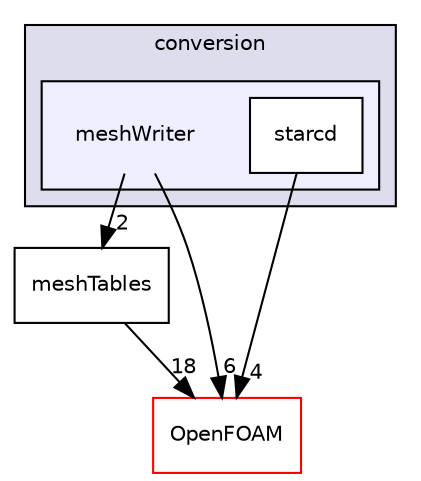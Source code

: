 digraph "src/conversion/meshWriter" {
  bgcolor=transparent;
  compound=true
  node [ fontsize="10", fontname="Helvetica"];
  edge [ labelfontsize="10", labelfontname="Helvetica"];
  subgraph clusterdir_22e3beccf9f956a3c7bfcabae9a0dde0 {
    graph [ bgcolor="#ddddee", pencolor="black", label="conversion" fontname="Helvetica", fontsize="10", URL="dir_22e3beccf9f956a3c7bfcabae9a0dde0.html"]
  subgraph clusterdir_71256a56b8286fe4549ede75413af27b {
    graph [ bgcolor="#eeeeff", pencolor="black", label="" URL="dir_71256a56b8286fe4549ede75413af27b.html"];
    dir_71256a56b8286fe4549ede75413af27b [shape=plaintext label="meshWriter"];
    dir_167744edb4cb39c8a887b03b84cdee98 [shape=box label="starcd" color="black" fillcolor="white" style="filled" URL="dir_167744edb4cb39c8a887b03b84cdee98.html"];
  }
  }
  dir_361c5d4ca892f30ce05586fb2c66f9b1 [shape=box label="meshTables" URL="dir_361c5d4ca892f30ce05586fb2c66f9b1.html"];
  dir_c5473ff19b20e6ec4dfe5c310b3778a8 [shape=box label="OpenFOAM" color="red" URL="dir_c5473ff19b20e6ec4dfe5c310b3778a8.html"];
  dir_71256a56b8286fe4549ede75413af27b->dir_361c5d4ca892f30ce05586fb2c66f9b1 [headlabel="2", labeldistance=1.5 headhref="dir_000774_000773.html"];
  dir_71256a56b8286fe4549ede75413af27b->dir_c5473ff19b20e6ec4dfe5c310b3778a8 [headlabel="6", labeldistance=1.5 headhref="dir_000774_001898.html"];
  dir_167744edb4cb39c8a887b03b84cdee98->dir_c5473ff19b20e6ec4dfe5c310b3778a8 [headlabel="4", labeldistance=1.5 headhref="dir_000775_001898.html"];
  dir_361c5d4ca892f30ce05586fb2c66f9b1->dir_c5473ff19b20e6ec4dfe5c310b3778a8 [headlabel="18", labeldistance=1.5 headhref="dir_000773_001898.html"];
}
